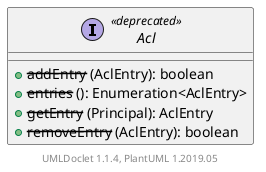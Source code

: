 @startuml

    interface Acl <<deprecated>> [[Acl.html]] {
        + --addEntry-- (AclEntry): boolean
        + --entries-- (): Enumeration<AclEntry>
        + --getEntry-- (Principal): AclEntry
        + --removeEntry-- (AclEntry): boolean
    }


    center footer UMLDoclet 1.1.4, PlantUML 1.2019.05
@enduml
